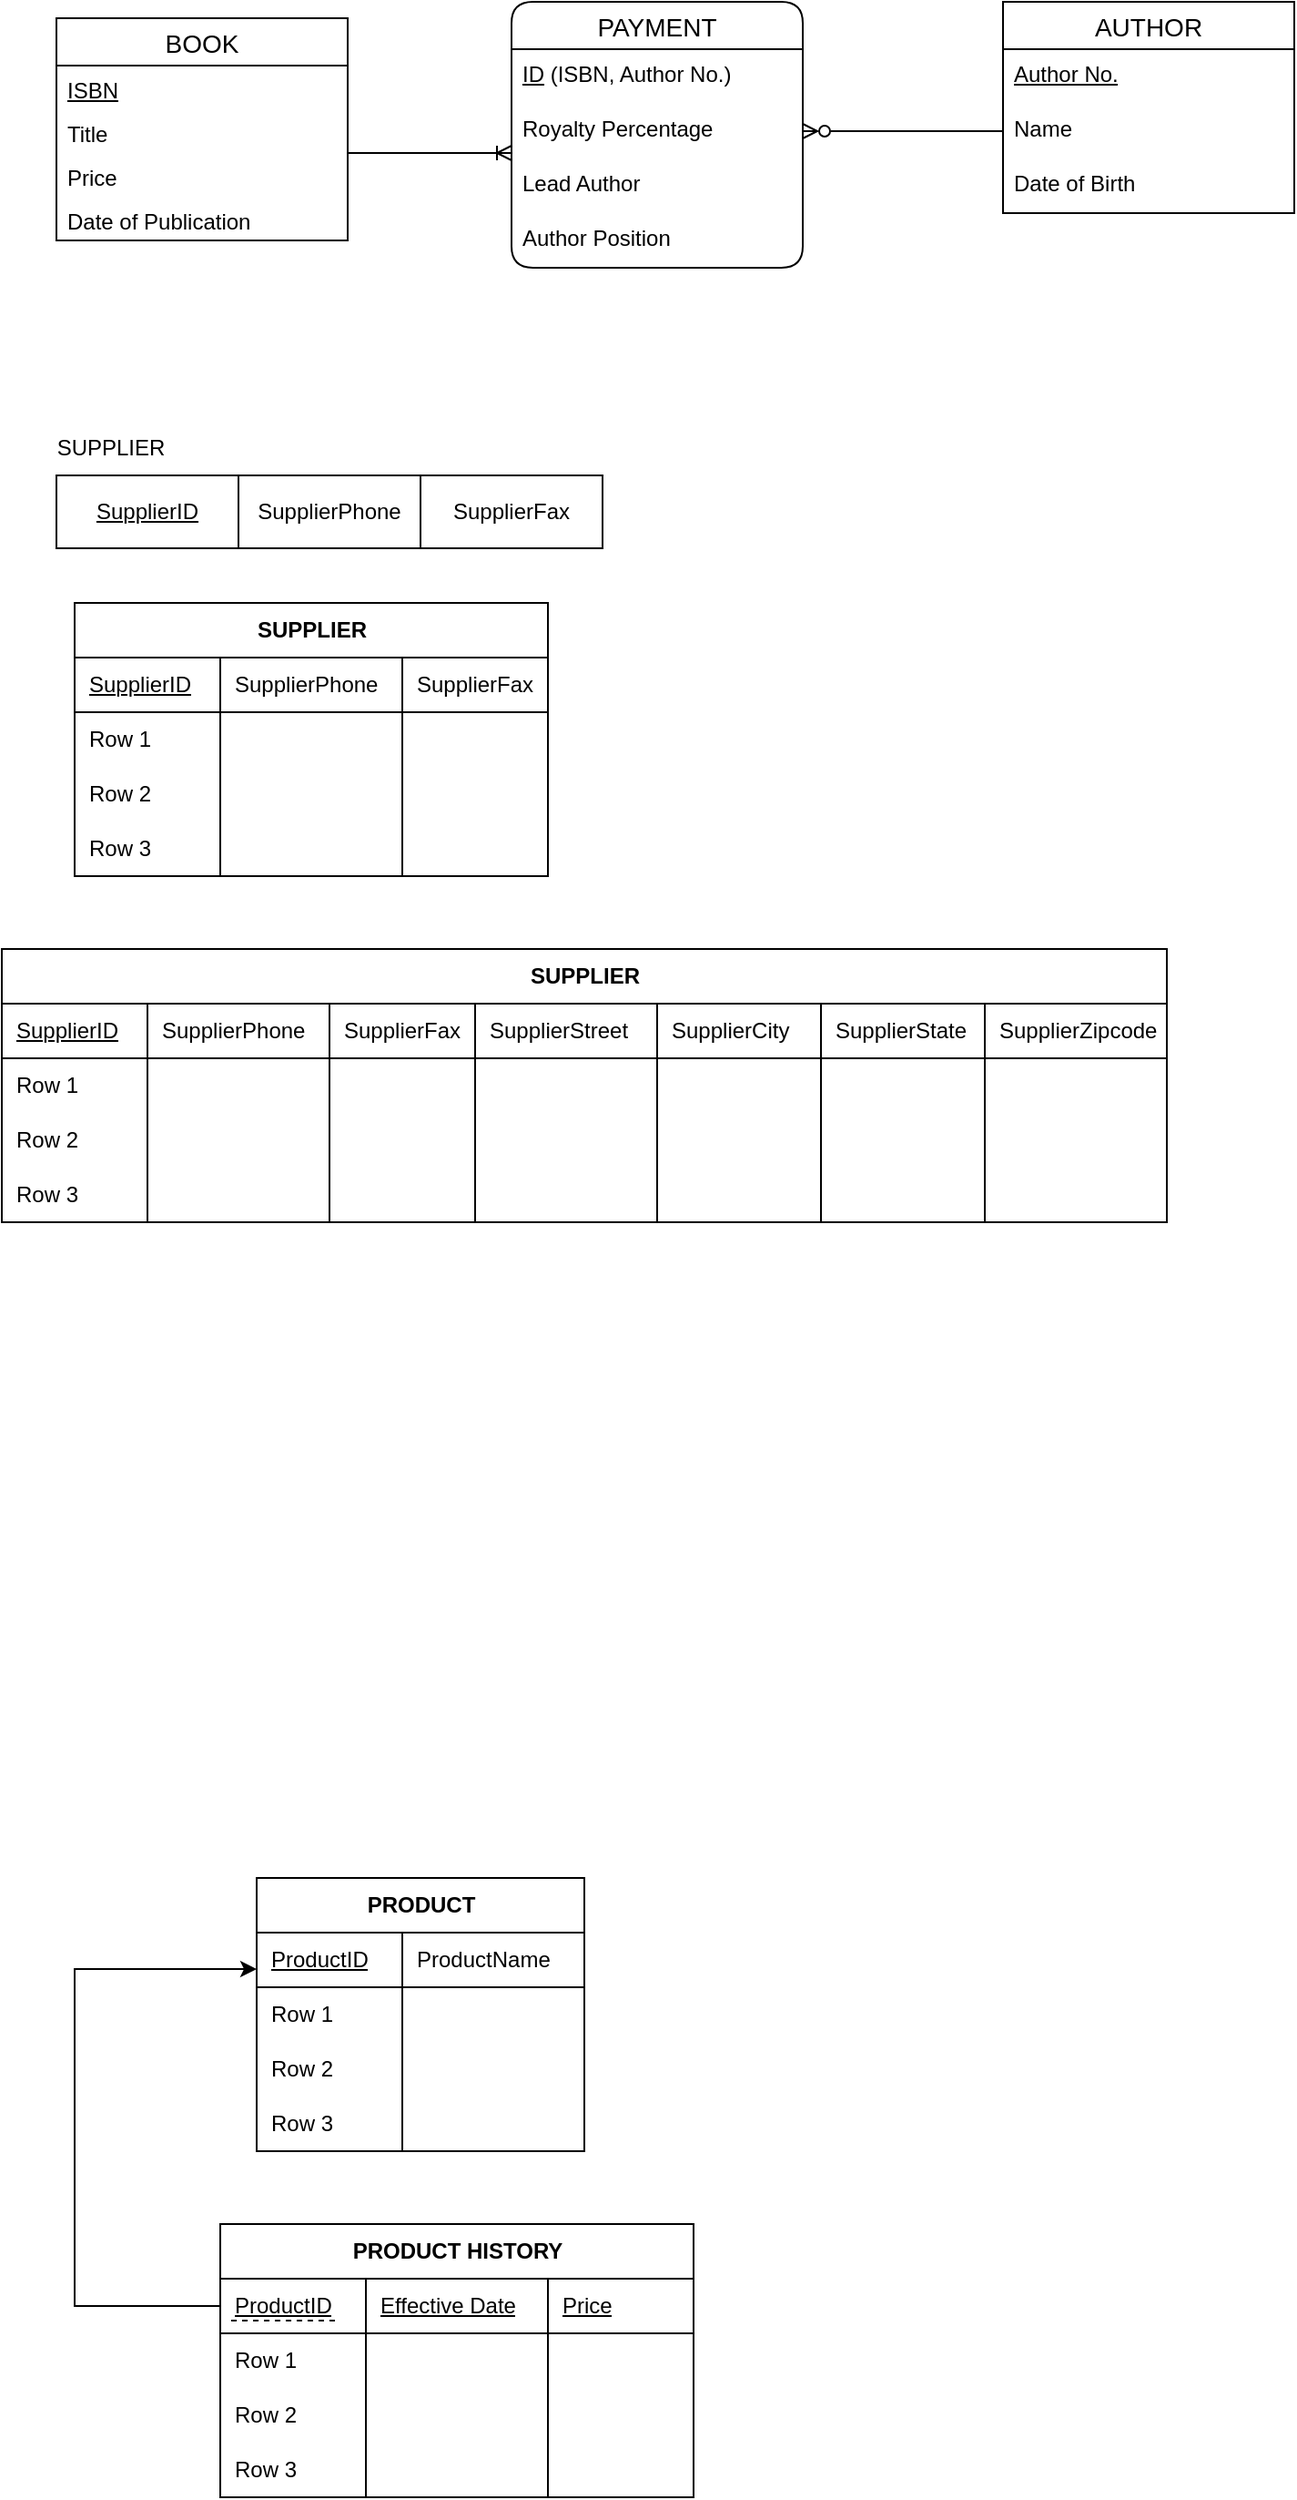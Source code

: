 <mxfile version="21.1.6" type="github">
  <diagram name="Page-1" id="uUMMuO46KKWytwelXJz7">
    <mxGraphModel dx="561" dy="362" grid="1" gridSize="10" guides="1" tooltips="1" connect="1" arrows="1" fold="1" page="1" pageScale="1" pageWidth="850" pageHeight="1100" math="0" shadow="0">
      <root>
        <mxCell id="0" />
        <mxCell id="1" parent="0" />
        <mxCell id="sOw0Aaf-nVrQNHHMDp59-1" value="BOOK" style="swimlane;fontStyle=0;childLayout=stackLayout;horizontal=1;startSize=26;horizontalStack=0;resizeParent=1;resizeParentMax=0;resizeLast=0;collapsible=1;marginBottom=0;align=center;fontSize=14;" vertex="1" parent="1">
          <mxGeometry x="80" y="119" width="160" height="122" as="geometry" />
        </mxCell>
        <mxCell id="sOw0Aaf-nVrQNHHMDp59-2" value="&lt;u&gt;ISBN&lt;/u&gt;" style="text;strokeColor=none;fillColor=none;spacingLeft=4;spacingRight=4;overflow=hidden;rotatable=0;points=[[0,0.5],[1,0.5]];portConstraint=eastwest;fontSize=12;whiteSpace=wrap;html=1;" vertex="1" parent="sOw0Aaf-nVrQNHHMDp59-1">
          <mxGeometry y="26" width="160" height="24" as="geometry" />
        </mxCell>
        <mxCell id="sOw0Aaf-nVrQNHHMDp59-3" value="Title" style="text;strokeColor=none;fillColor=none;spacingLeft=4;spacingRight=4;overflow=hidden;rotatable=0;points=[[0,0.5],[1,0.5]];portConstraint=eastwest;fontSize=12;whiteSpace=wrap;html=1;" vertex="1" parent="sOw0Aaf-nVrQNHHMDp59-1">
          <mxGeometry y="50" width="160" height="24" as="geometry" />
        </mxCell>
        <mxCell id="sOw0Aaf-nVrQNHHMDp59-4" value="Price&lt;br&gt;" style="text;strokeColor=none;fillColor=none;spacingLeft=4;spacingRight=4;overflow=hidden;rotatable=0;points=[[0,0.5],[1,0.5]];portConstraint=eastwest;fontSize=12;whiteSpace=wrap;html=1;" vertex="1" parent="sOw0Aaf-nVrQNHHMDp59-1">
          <mxGeometry y="74" width="160" height="24" as="geometry" />
        </mxCell>
        <mxCell id="sOw0Aaf-nVrQNHHMDp59-5" value="Date of Publication" style="text;strokeColor=none;fillColor=none;spacingLeft=4;spacingRight=4;overflow=hidden;rotatable=0;points=[[0,0.5],[1,0.5]];portConstraint=eastwest;fontSize=12;whiteSpace=wrap;html=1;" vertex="1" parent="sOw0Aaf-nVrQNHHMDp59-1">
          <mxGeometry y="98" width="160" height="24" as="geometry" />
        </mxCell>
        <mxCell id="sOw0Aaf-nVrQNHHMDp59-6" value="AUTHOR" style="swimlane;fontStyle=0;childLayout=stackLayout;horizontal=1;startSize=26;horizontalStack=0;resizeParent=1;resizeParentMax=0;resizeLast=0;collapsible=1;marginBottom=0;align=center;fontSize=14;" vertex="1" parent="1">
          <mxGeometry x="600" y="110" width="160" height="116" as="geometry" />
        </mxCell>
        <mxCell id="sOw0Aaf-nVrQNHHMDp59-7" value="Author No." style="text;strokeColor=none;fillColor=none;spacingLeft=4;spacingRight=4;overflow=hidden;rotatable=0;points=[[0,0.5],[1,0.5]];portConstraint=eastwest;fontSize=12;whiteSpace=wrap;html=1;fontStyle=4" vertex="1" parent="sOw0Aaf-nVrQNHHMDp59-6">
          <mxGeometry y="26" width="160" height="30" as="geometry" />
        </mxCell>
        <mxCell id="sOw0Aaf-nVrQNHHMDp59-8" value="Name" style="text;strokeColor=none;fillColor=none;spacingLeft=4;spacingRight=4;overflow=hidden;rotatable=0;points=[[0,0.5],[1,0.5]];portConstraint=eastwest;fontSize=12;whiteSpace=wrap;html=1;" vertex="1" parent="sOw0Aaf-nVrQNHHMDp59-6">
          <mxGeometry y="56" width="160" height="30" as="geometry" />
        </mxCell>
        <mxCell id="sOw0Aaf-nVrQNHHMDp59-9" value="Date of Birth" style="text;strokeColor=none;fillColor=none;spacingLeft=4;spacingRight=4;overflow=hidden;rotatable=0;points=[[0,0.5],[1,0.5]];portConstraint=eastwest;fontSize=12;whiteSpace=wrap;html=1;" vertex="1" parent="sOw0Aaf-nVrQNHHMDp59-6">
          <mxGeometry y="86" width="160" height="30" as="geometry" />
        </mxCell>
        <mxCell id="sOw0Aaf-nVrQNHHMDp59-12" value="PAYMENT" style="swimlane;fontStyle=0;childLayout=stackLayout;horizontal=1;startSize=26;horizontalStack=0;resizeParent=1;resizeParentMax=0;resizeLast=0;collapsible=1;marginBottom=0;align=center;fontSize=14;rounded=1;" vertex="1" parent="1">
          <mxGeometry x="330" y="110" width="160" height="146" as="geometry" />
        </mxCell>
        <mxCell id="sOw0Aaf-nVrQNHHMDp59-19" value="&lt;u&gt;ID&lt;/u&gt; (ISBN, Author No.)" style="text;strokeColor=none;fillColor=none;spacingLeft=4;spacingRight=4;overflow=hidden;rotatable=0;points=[[0,0.5],[1,0.5]];portConstraint=eastwest;fontSize=12;whiteSpace=wrap;html=1;" vertex="1" parent="sOw0Aaf-nVrQNHHMDp59-12">
          <mxGeometry y="26" width="160" height="30" as="geometry" />
        </mxCell>
        <mxCell id="sOw0Aaf-nVrQNHHMDp59-13" value="Royalty Percentage" style="text;strokeColor=none;fillColor=none;spacingLeft=4;spacingRight=4;overflow=hidden;rotatable=0;points=[[0,0.5],[1,0.5]];portConstraint=eastwest;fontSize=12;whiteSpace=wrap;html=1;" vertex="1" parent="sOw0Aaf-nVrQNHHMDp59-12">
          <mxGeometry y="56" width="160" height="30" as="geometry" />
        </mxCell>
        <mxCell id="sOw0Aaf-nVrQNHHMDp59-14" value="Lead Author" style="text;strokeColor=none;fillColor=none;spacingLeft=4;spacingRight=4;overflow=hidden;rotatable=0;points=[[0,0.5],[1,0.5]];portConstraint=eastwest;fontSize=12;whiteSpace=wrap;html=1;" vertex="1" parent="sOw0Aaf-nVrQNHHMDp59-12">
          <mxGeometry y="86" width="160" height="30" as="geometry" />
        </mxCell>
        <mxCell id="sOw0Aaf-nVrQNHHMDp59-15" value="Author Position" style="text;strokeColor=none;fillColor=none;spacingLeft=4;spacingRight=4;overflow=hidden;rotatable=0;points=[[0,0.5],[1,0.5]];portConstraint=eastwest;fontSize=12;whiteSpace=wrap;html=1;" vertex="1" parent="sOw0Aaf-nVrQNHHMDp59-12">
          <mxGeometry y="116" width="160" height="30" as="geometry" />
        </mxCell>
        <mxCell id="sOw0Aaf-nVrQNHHMDp59-16" style="edgeStyle=orthogonalEdgeStyle;rounded=0;orthogonalLoop=1;jettySize=auto;html=1;endArrow=ERoneToMany;endFill=0;exitX=1;exitY=0.137;exitDx=0;exitDy=0;exitPerimeter=0;" edge="1" parent="1" source="sOw0Aaf-nVrQNHHMDp59-4">
          <mxGeometry relative="1" as="geometry">
            <mxPoint x="330" y="193" as="targetPoint" />
            <Array as="points">
              <mxPoint x="240" y="193" />
            </Array>
          </mxGeometry>
        </mxCell>
        <mxCell id="sOw0Aaf-nVrQNHHMDp59-17" style="edgeStyle=orthogonalEdgeStyle;rounded=0;orthogonalLoop=1;jettySize=auto;html=1;entryX=1;entryY=0.5;entryDx=0;entryDy=0;endArrow=ERzeroToMany;endFill=0;exitX=0;exitY=0.5;exitDx=0;exitDy=0;" edge="1" parent="1" source="sOw0Aaf-nVrQNHHMDp59-8" target="sOw0Aaf-nVrQNHHMDp59-13">
          <mxGeometry relative="1" as="geometry" />
        </mxCell>
        <mxCell id="sOw0Aaf-nVrQNHHMDp59-21" value="&lt;u&gt;SupplierID&lt;/u&gt;" style="whiteSpace=wrap;html=1;align=center;" vertex="1" parent="1">
          <mxGeometry x="80" y="370" width="100" height="40" as="geometry" />
        </mxCell>
        <mxCell id="sOw0Aaf-nVrQNHHMDp59-22" value="SupplierPhone" style="whiteSpace=wrap;html=1;align=center;" vertex="1" parent="1">
          <mxGeometry x="180" y="370" width="100" height="40" as="geometry" />
        </mxCell>
        <mxCell id="sOw0Aaf-nVrQNHHMDp59-23" value="SupplierFax" style="whiteSpace=wrap;html=1;align=center;" vertex="1" parent="1">
          <mxGeometry x="280" y="370" width="100" height="40" as="geometry" />
        </mxCell>
        <mxCell id="sOw0Aaf-nVrQNHHMDp59-25" value="SUPPLIER" style="text;html=1;strokeColor=none;fillColor=none;align=center;verticalAlign=middle;whiteSpace=wrap;rounded=0;" vertex="1" parent="1">
          <mxGeometry x="80" y="340" width="60" height="30" as="geometry" />
        </mxCell>
        <mxCell id="sOw0Aaf-nVrQNHHMDp59-26" value="PRODUCT" style="shape=table;startSize=30;container=1;collapsible=1;childLayout=tableLayout;fixedRows=1;rowLines=0;fontStyle=1;align=center;resizeLast=1;html=1;" vertex="1" parent="1">
          <mxGeometry x="190" y="1140" width="180" height="150" as="geometry" />
        </mxCell>
        <mxCell id="sOw0Aaf-nVrQNHHMDp59-27" value="" style="shape=tableRow;horizontal=0;startSize=0;swimlaneHead=0;swimlaneBody=0;fillColor=none;collapsible=0;dropTarget=0;points=[[0,0.5],[1,0.5]];portConstraint=eastwest;top=0;left=0;right=0;bottom=1;" vertex="1" parent="sOw0Aaf-nVrQNHHMDp59-26">
          <mxGeometry y="30" width="180" height="30" as="geometry" />
        </mxCell>
        <mxCell id="sOw0Aaf-nVrQNHHMDp59-29" value="&lt;u style=&quot;border-color: var(--border-color); font-weight: 400; text-align: center;&quot;&gt;ProductID&lt;/u&gt;" style="shape=partialRectangle;connectable=0;fillColor=none;top=0;left=0;bottom=0;right=0;align=left;spacingLeft=6;fontStyle=5;overflow=hidden;whiteSpace=wrap;html=1;" vertex="1" parent="sOw0Aaf-nVrQNHHMDp59-27">
          <mxGeometry width="80" height="30" as="geometry">
            <mxRectangle width="80" height="30" as="alternateBounds" />
          </mxGeometry>
        </mxCell>
        <mxCell id="sOw0Aaf-nVrQNHHMDp59-43" value="&lt;span style=&quot;&quot;&gt;ProductName&lt;/span&gt;" style="shape=partialRectangle;connectable=0;fillColor=none;top=0;left=0;bottom=0;right=0;align=left;spacingLeft=6;fontStyle=0;overflow=hidden;whiteSpace=wrap;html=1;" vertex="1" parent="sOw0Aaf-nVrQNHHMDp59-27">
          <mxGeometry x="80" width="100" height="30" as="geometry">
            <mxRectangle width="100" height="30" as="alternateBounds" />
          </mxGeometry>
        </mxCell>
        <mxCell id="sOw0Aaf-nVrQNHHMDp59-30" value="" style="shape=tableRow;horizontal=0;startSize=0;swimlaneHead=0;swimlaneBody=0;fillColor=none;collapsible=0;dropTarget=0;points=[[0,0.5],[1,0.5]];portConstraint=eastwest;top=0;left=0;right=0;bottom=0;" vertex="1" parent="sOw0Aaf-nVrQNHHMDp59-26">
          <mxGeometry y="60" width="180" height="30" as="geometry" />
        </mxCell>
        <mxCell id="sOw0Aaf-nVrQNHHMDp59-32" value="Row 1" style="shape=partialRectangle;connectable=0;fillColor=none;top=0;left=0;bottom=0;right=0;align=left;spacingLeft=6;overflow=hidden;whiteSpace=wrap;html=1;" vertex="1" parent="sOw0Aaf-nVrQNHHMDp59-30">
          <mxGeometry width="80" height="30" as="geometry">
            <mxRectangle width="80" height="30" as="alternateBounds" />
          </mxGeometry>
        </mxCell>
        <mxCell id="sOw0Aaf-nVrQNHHMDp59-44" style="shape=partialRectangle;connectable=0;fillColor=none;top=0;left=0;bottom=0;right=0;align=left;spacingLeft=6;overflow=hidden;whiteSpace=wrap;html=1;" vertex="1" parent="sOw0Aaf-nVrQNHHMDp59-30">
          <mxGeometry x="80" width="100" height="30" as="geometry">
            <mxRectangle width="100" height="30" as="alternateBounds" />
          </mxGeometry>
        </mxCell>
        <mxCell id="sOw0Aaf-nVrQNHHMDp59-33" value="" style="shape=tableRow;horizontal=0;startSize=0;swimlaneHead=0;swimlaneBody=0;fillColor=none;collapsible=0;dropTarget=0;points=[[0,0.5],[1,0.5]];portConstraint=eastwest;top=0;left=0;right=0;bottom=0;" vertex="1" parent="sOw0Aaf-nVrQNHHMDp59-26">
          <mxGeometry y="90" width="180" height="30" as="geometry" />
        </mxCell>
        <mxCell id="sOw0Aaf-nVrQNHHMDp59-35" value="Row 2" style="shape=partialRectangle;connectable=0;fillColor=none;top=0;left=0;bottom=0;right=0;align=left;spacingLeft=6;overflow=hidden;whiteSpace=wrap;html=1;" vertex="1" parent="sOw0Aaf-nVrQNHHMDp59-33">
          <mxGeometry width="80" height="30" as="geometry">
            <mxRectangle width="80" height="30" as="alternateBounds" />
          </mxGeometry>
        </mxCell>
        <mxCell id="sOw0Aaf-nVrQNHHMDp59-45" style="shape=partialRectangle;connectable=0;fillColor=none;top=0;left=0;bottom=0;right=0;align=left;spacingLeft=6;overflow=hidden;whiteSpace=wrap;html=1;" vertex="1" parent="sOw0Aaf-nVrQNHHMDp59-33">
          <mxGeometry x="80" width="100" height="30" as="geometry">
            <mxRectangle width="100" height="30" as="alternateBounds" />
          </mxGeometry>
        </mxCell>
        <mxCell id="sOw0Aaf-nVrQNHHMDp59-36" value="" style="shape=tableRow;horizontal=0;startSize=0;swimlaneHead=0;swimlaneBody=0;fillColor=none;collapsible=0;dropTarget=0;points=[[0,0.5],[1,0.5]];portConstraint=eastwest;top=0;left=0;right=0;bottom=0;" vertex="1" parent="sOw0Aaf-nVrQNHHMDp59-26">
          <mxGeometry y="120" width="180" height="30" as="geometry" />
        </mxCell>
        <mxCell id="sOw0Aaf-nVrQNHHMDp59-38" value="Row 3" style="shape=partialRectangle;connectable=0;fillColor=none;top=0;left=0;bottom=0;right=0;align=left;spacingLeft=6;overflow=hidden;whiteSpace=wrap;html=1;" vertex="1" parent="sOw0Aaf-nVrQNHHMDp59-36">
          <mxGeometry width="80" height="30" as="geometry">
            <mxRectangle width="80" height="30" as="alternateBounds" />
          </mxGeometry>
        </mxCell>
        <mxCell id="sOw0Aaf-nVrQNHHMDp59-46" style="shape=partialRectangle;connectable=0;fillColor=none;top=0;left=0;bottom=0;right=0;align=left;spacingLeft=6;overflow=hidden;whiteSpace=wrap;html=1;" vertex="1" parent="sOw0Aaf-nVrQNHHMDp59-36">
          <mxGeometry x="80" width="100" height="30" as="geometry">
            <mxRectangle width="100" height="30" as="alternateBounds" />
          </mxGeometry>
        </mxCell>
        <mxCell id="sOw0Aaf-nVrQNHHMDp59-47" value="SUPPLIER" style="shape=table;startSize=30;container=1;collapsible=1;childLayout=tableLayout;fixedRows=1;rowLines=0;fontStyle=1;align=center;resizeLast=1;html=1;" vertex="1" parent="1">
          <mxGeometry x="50" y="630" width="640" height="150" as="geometry">
            <mxRectangle x="50" y="630" width="100" height="30" as="alternateBounds" />
          </mxGeometry>
        </mxCell>
        <mxCell id="sOw0Aaf-nVrQNHHMDp59-48" value="" style="shape=tableRow;horizontal=0;startSize=0;swimlaneHead=0;swimlaneBody=0;fillColor=none;collapsible=0;dropTarget=0;points=[[0,0.5],[1,0.5]];portConstraint=eastwest;top=0;left=0;right=0;bottom=1;" vertex="1" parent="sOw0Aaf-nVrQNHHMDp59-47">
          <mxGeometry y="30" width="640" height="30" as="geometry" />
        </mxCell>
        <mxCell id="sOw0Aaf-nVrQNHHMDp59-49" value="&lt;u style=&quot;border-color: var(--border-color); font-weight: 400; text-align: center;&quot;&gt;SupplierID&lt;/u&gt;" style="shape=partialRectangle;connectable=0;fillColor=none;top=0;left=0;bottom=0;right=0;align=left;spacingLeft=6;fontStyle=5;overflow=hidden;whiteSpace=wrap;html=1;" vertex="1" parent="sOw0Aaf-nVrQNHHMDp59-48">
          <mxGeometry width="80" height="30" as="geometry">
            <mxRectangle width="80" height="30" as="alternateBounds" />
          </mxGeometry>
        </mxCell>
        <mxCell id="sOw0Aaf-nVrQNHHMDp59-50" value="&lt;span style=&quot;&quot;&gt;SupplierPhone&lt;/span&gt;" style="shape=partialRectangle;connectable=0;fillColor=none;top=0;left=0;bottom=0;right=0;align=left;spacingLeft=6;fontStyle=0;overflow=hidden;whiteSpace=wrap;html=1;" vertex="1" parent="sOw0Aaf-nVrQNHHMDp59-48">
          <mxGeometry x="80" width="100" height="30" as="geometry">
            <mxRectangle width="100" height="30" as="alternateBounds" />
          </mxGeometry>
        </mxCell>
        <mxCell id="sOw0Aaf-nVrQNHHMDp59-51" value="SupplierFax" style="shape=partialRectangle;connectable=0;fillColor=none;top=0;left=0;bottom=0;right=0;align=left;spacingLeft=6;fontStyle=0;overflow=hidden;whiteSpace=wrap;html=1;" vertex="1" parent="sOw0Aaf-nVrQNHHMDp59-48">
          <mxGeometry x="180" width="80" height="30" as="geometry">
            <mxRectangle width="80" height="30" as="alternateBounds" />
          </mxGeometry>
        </mxCell>
        <mxCell id="sOw0Aaf-nVrQNHHMDp59-72" value="SupplierStreet" style="shape=partialRectangle;connectable=0;fillColor=none;top=0;left=0;bottom=0;right=0;align=left;spacingLeft=6;fontStyle=0;overflow=hidden;whiteSpace=wrap;html=1;" vertex="1" parent="sOw0Aaf-nVrQNHHMDp59-48">
          <mxGeometry x="260" width="100" height="30" as="geometry">
            <mxRectangle width="100" height="30" as="alternateBounds" />
          </mxGeometry>
        </mxCell>
        <mxCell id="sOw0Aaf-nVrQNHHMDp59-68" value="SupplierCity" style="shape=partialRectangle;connectable=0;fillColor=none;top=0;left=0;bottom=0;right=0;align=left;spacingLeft=6;fontStyle=0;overflow=hidden;whiteSpace=wrap;html=1;" vertex="1" parent="sOw0Aaf-nVrQNHHMDp59-48">
          <mxGeometry x="360" width="90" height="30" as="geometry">
            <mxRectangle width="90" height="30" as="alternateBounds" />
          </mxGeometry>
        </mxCell>
        <mxCell id="sOw0Aaf-nVrQNHHMDp59-64" value="SupplierState" style="shape=partialRectangle;connectable=0;fillColor=none;top=0;left=0;bottom=0;right=0;align=left;spacingLeft=6;fontStyle=0;overflow=hidden;whiteSpace=wrap;html=1;" vertex="1" parent="sOw0Aaf-nVrQNHHMDp59-48">
          <mxGeometry x="450" width="90" height="30" as="geometry">
            <mxRectangle width="90" height="30" as="alternateBounds" />
          </mxGeometry>
        </mxCell>
        <mxCell id="sOw0Aaf-nVrQNHHMDp59-76" value="SupplierZipcode" style="shape=partialRectangle;connectable=0;fillColor=none;top=0;left=0;bottom=0;right=0;align=left;spacingLeft=6;fontStyle=0;overflow=hidden;whiteSpace=wrap;html=1;" vertex="1" parent="sOw0Aaf-nVrQNHHMDp59-48">
          <mxGeometry x="540" width="100" height="30" as="geometry">
            <mxRectangle width="100" height="30" as="alternateBounds" />
          </mxGeometry>
        </mxCell>
        <mxCell id="sOw0Aaf-nVrQNHHMDp59-52" value="" style="shape=tableRow;horizontal=0;startSize=0;swimlaneHead=0;swimlaneBody=0;fillColor=none;collapsible=0;dropTarget=0;points=[[0,0.5],[1,0.5]];portConstraint=eastwest;top=0;left=0;right=0;bottom=0;" vertex="1" parent="sOw0Aaf-nVrQNHHMDp59-47">
          <mxGeometry y="60" width="640" height="30" as="geometry" />
        </mxCell>
        <mxCell id="sOw0Aaf-nVrQNHHMDp59-53" value="Row 1" style="shape=partialRectangle;connectable=0;fillColor=none;top=0;left=0;bottom=0;right=0;align=left;spacingLeft=6;overflow=hidden;whiteSpace=wrap;html=1;" vertex="1" parent="sOw0Aaf-nVrQNHHMDp59-52">
          <mxGeometry width="80" height="30" as="geometry">
            <mxRectangle width="80" height="30" as="alternateBounds" />
          </mxGeometry>
        </mxCell>
        <mxCell id="sOw0Aaf-nVrQNHHMDp59-54" style="shape=partialRectangle;connectable=0;fillColor=none;top=0;left=0;bottom=0;right=0;align=left;spacingLeft=6;overflow=hidden;whiteSpace=wrap;html=1;" vertex="1" parent="sOw0Aaf-nVrQNHHMDp59-52">
          <mxGeometry x="80" width="100" height="30" as="geometry">
            <mxRectangle width="100" height="30" as="alternateBounds" />
          </mxGeometry>
        </mxCell>
        <mxCell id="sOw0Aaf-nVrQNHHMDp59-55" style="shape=partialRectangle;connectable=0;fillColor=none;top=0;left=0;bottom=0;right=0;align=left;spacingLeft=6;overflow=hidden;whiteSpace=wrap;html=1;" vertex="1" parent="sOw0Aaf-nVrQNHHMDp59-52">
          <mxGeometry x="180" width="80" height="30" as="geometry">
            <mxRectangle width="80" height="30" as="alternateBounds" />
          </mxGeometry>
        </mxCell>
        <mxCell id="sOw0Aaf-nVrQNHHMDp59-73" style="shape=partialRectangle;connectable=0;fillColor=none;top=0;left=0;bottom=0;right=0;align=left;spacingLeft=6;overflow=hidden;whiteSpace=wrap;html=1;" vertex="1" parent="sOw0Aaf-nVrQNHHMDp59-52">
          <mxGeometry x="260" width="100" height="30" as="geometry">
            <mxRectangle width="100" height="30" as="alternateBounds" />
          </mxGeometry>
        </mxCell>
        <mxCell id="sOw0Aaf-nVrQNHHMDp59-69" style="shape=partialRectangle;connectable=0;fillColor=none;top=0;left=0;bottom=0;right=0;align=left;spacingLeft=6;overflow=hidden;whiteSpace=wrap;html=1;" vertex="1" parent="sOw0Aaf-nVrQNHHMDp59-52">
          <mxGeometry x="360" width="90" height="30" as="geometry">
            <mxRectangle width="90" height="30" as="alternateBounds" />
          </mxGeometry>
        </mxCell>
        <mxCell id="sOw0Aaf-nVrQNHHMDp59-65" style="shape=partialRectangle;connectable=0;fillColor=none;top=0;left=0;bottom=0;right=0;align=left;spacingLeft=6;overflow=hidden;whiteSpace=wrap;html=1;" vertex="1" parent="sOw0Aaf-nVrQNHHMDp59-52">
          <mxGeometry x="450" width="90" height="30" as="geometry">
            <mxRectangle width="90" height="30" as="alternateBounds" />
          </mxGeometry>
        </mxCell>
        <mxCell id="sOw0Aaf-nVrQNHHMDp59-77" style="shape=partialRectangle;connectable=0;fillColor=none;top=0;left=0;bottom=0;right=0;align=left;spacingLeft=6;overflow=hidden;whiteSpace=wrap;html=1;" vertex="1" parent="sOw0Aaf-nVrQNHHMDp59-52">
          <mxGeometry x="540" width="100" height="30" as="geometry">
            <mxRectangle width="100" height="30" as="alternateBounds" />
          </mxGeometry>
        </mxCell>
        <mxCell id="sOw0Aaf-nVrQNHHMDp59-56" value="" style="shape=tableRow;horizontal=0;startSize=0;swimlaneHead=0;swimlaneBody=0;fillColor=none;collapsible=0;dropTarget=0;points=[[0,0.5],[1,0.5]];portConstraint=eastwest;top=0;left=0;right=0;bottom=0;" vertex="1" parent="sOw0Aaf-nVrQNHHMDp59-47">
          <mxGeometry y="90" width="640" height="30" as="geometry" />
        </mxCell>
        <mxCell id="sOw0Aaf-nVrQNHHMDp59-57" value="Row 2" style="shape=partialRectangle;connectable=0;fillColor=none;top=0;left=0;bottom=0;right=0;align=left;spacingLeft=6;overflow=hidden;whiteSpace=wrap;html=1;" vertex="1" parent="sOw0Aaf-nVrQNHHMDp59-56">
          <mxGeometry width="80" height="30" as="geometry">
            <mxRectangle width="80" height="30" as="alternateBounds" />
          </mxGeometry>
        </mxCell>
        <mxCell id="sOw0Aaf-nVrQNHHMDp59-58" style="shape=partialRectangle;connectable=0;fillColor=none;top=0;left=0;bottom=0;right=0;align=left;spacingLeft=6;overflow=hidden;whiteSpace=wrap;html=1;" vertex="1" parent="sOw0Aaf-nVrQNHHMDp59-56">
          <mxGeometry x="80" width="100" height="30" as="geometry">
            <mxRectangle width="100" height="30" as="alternateBounds" />
          </mxGeometry>
        </mxCell>
        <mxCell id="sOw0Aaf-nVrQNHHMDp59-59" style="shape=partialRectangle;connectable=0;fillColor=none;top=0;left=0;bottom=0;right=0;align=left;spacingLeft=6;overflow=hidden;whiteSpace=wrap;html=1;" vertex="1" parent="sOw0Aaf-nVrQNHHMDp59-56">
          <mxGeometry x="180" width="80" height="30" as="geometry">
            <mxRectangle width="80" height="30" as="alternateBounds" />
          </mxGeometry>
        </mxCell>
        <mxCell id="sOw0Aaf-nVrQNHHMDp59-74" style="shape=partialRectangle;connectable=0;fillColor=none;top=0;left=0;bottom=0;right=0;align=left;spacingLeft=6;overflow=hidden;whiteSpace=wrap;html=1;" vertex="1" parent="sOw0Aaf-nVrQNHHMDp59-56">
          <mxGeometry x="260" width="100" height="30" as="geometry">
            <mxRectangle width="100" height="30" as="alternateBounds" />
          </mxGeometry>
        </mxCell>
        <mxCell id="sOw0Aaf-nVrQNHHMDp59-70" style="shape=partialRectangle;connectable=0;fillColor=none;top=0;left=0;bottom=0;right=0;align=left;spacingLeft=6;overflow=hidden;whiteSpace=wrap;html=1;" vertex="1" parent="sOw0Aaf-nVrQNHHMDp59-56">
          <mxGeometry x="360" width="90" height="30" as="geometry">
            <mxRectangle width="90" height="30" as="alternateBounds" />
          </mxGeometry>
        </mxCell>
        <mxCell id="sOw0Aaf-nVrQNHHMDp59-66" style="shape=partialRectangle;connectable=0;fillColor=none;top=0;left=0;bottom=0;right=0;align=left;spacingLeft=6;overflow=hidden;whiteSpace=wrap;html=1;" vertex="1" parent="sOw0Aaf-nVrQNHHMDp59-56">
          <mxGeometry x="450" width="90" height="30" as="geometry">
            <mxRectangle width="90" height="30" as="alternateBounds" />
          </mxGeometry>
        </mxCell>
        <mxCell id="sOw0Aaf-nVrQNHHMDp59-78" style="shape=partialRectangle;connectable=0;fillColor=none;top=0;left=0;bottom=0;right=0;align=left;spacingLeft=6;overflow=hidden;whiteSpace=wrap;html=1;" vertex="1" parent="sOw0Aaf-nVrQNHHMDp59-56">
          <mxGeometry x="540" width="100" height="30" as="geometry">
            <mxRectangle width="100" height="30" as="alternateBounds" />
          </mxGeometry>
        </mxCell>
        <mxCell id="sOw0Aaf-nVrQNHHMDp59-60" value="" style="shape=tableRow;horizontal=0;startSize=0;swimlaneHead=0;swimlaneBody=0;fillColor=none;collapsible=0;dropTarget=0;points=[[0,0.5],[1,0.5]];portConstraint=eastwest;top=0;left=0;right=0;bottom=0;" vertex="1" parent="sOw0Aaf-nVrQNHHMDp59-47">
          <mxGeometry y="120" width="640" height="30" as="geometry" />
        </mxCell>
        <mxCell id="sOw0Aaf-nVrQNHHMDp59-61" value="Row 3" style="shape=partialRectangle;connectable=0;fillColor=none;top=0;left=0;bottom=0;right=0;align=left;spacingLeft=6;overflow=hidden;whiteSpace=wrap;html=1;" vertex="1" parent="sOw0Aaf-nVrQNHHMDp59-60">
          <mxGeometry width="80" height="30" as="geometry">
            <mxRectangle width="80" height="30" as="alternateBounds" />
          </mxGeometry>
        </mxCell>
        <mxCell id="sOw0Aaf-nVrQNHHMDp59-62" style="shape=partialRectangle;connectable=0;fillColor=none;top=0;left=0;bottom=0;right=0;align=left;spacingLeft=6;overflow=hidden;whiteSpace=wrap;html=1;" vertex="1" parent="sOw0Aaf-nVrQNHHMDp59-60">
          <mxGeometry x="80" width="100" height="30" as="geometry">
            <mxRectangle width="100" height="30" as="alternateBounds" />
          </mxGeometry>
        </mxCell>
        <mxCell id="sOw0Aaf-nVrQNHHMDp59-63" style="shape=partialRectangle;connectable=0;fillColor=none;top=0;left=0;bottom=0;right=0;align=left;spacingLeft=6;overflow=hidden;whiteSpace=wrap;html=1;" vertex="1" parent="sOw0Aaf-nVrQNHHMDp59-60">
          <mxGeometry x="180" width="80" height="30" as="geometry">
            <mxRectangle width="80" height="30" as="alternateBounds" />
          </mxGeometry>
        </mxCell>
        <mxCell id="sOw0Aaf-nVrQNHHMDp59-75" style="shape=partialRectangle;connectable=0;fillColor=none;top=0;left=0;bottom=0;right=0;align=left;spacingLeft=6;overflow=hidden;whiteSpace=wrap;html=1;" vertex="1" parent="sOw0Aaf-nVrQNHHMDp59-60">
          <mxGeometry x="260" width="100" height="30" as="geometry">
            <mxRectangle width="100" height="30" as="alternateBounds" />
          </mxGeometry>
        </mxCell>
        <mxCell id="sOw0Aaf-nVrQNHHMDp59-71" style="shape=partialRectangle;connectable=0;fillColor=none;top=0;left=0;bottom=0;right=0;align=left;spacingLeft=6;overflow=hidden;whiteSpace=wrap;html=1;" vertex="1" parent="sOw0Aaf-nVrQNHHMDp59-60">
          <mxGeometry x="360" width="90" height="30" as="geometry">
            <mxRectangle width="90" height="30" as="alternateBounds" />
          </mxGeometry>
        </mxCell>
        <mxCell id="sOw0Aaf-nVrQNHHMDp59-67" style="shape=partialRectangle;connectable=0;fillColor=none;top=0;left=0;bottom=0;right=0;align=left;spacingLeft=6;overflow=hidden;whiteSpace=wrap;html=1;" vertex="1" parent="sOw0Aaf-nVrQNHHMDp59-60">
          <mxGeometry x="450" width="90" height="30" as="geometry">
            <mxRectangle width="90" height="30" as="alternateBounds" />
          </mxGeometry>
        </mxCell>
        <mxCell id="sOw0Aaf-nVrQNHHMDp59-79" style="shape=partialRectangle;connectable=0;fillColor=none;top=0;left=0;bottom=0;right=0;align=left;spacingLeft=6;overflow=hidden;whiteSpace=wrap;html=1;" vertex="1" parent="sOw0Aaf-nVrQNHHMDp59-60">
          <mxGeometry x="540" width="100" height="30" as="geometry">
            <mxRectangle width="100" height="30" as="alternateBounds" />
          </mxGeometry>
        </mxCell>
        <mxCell id="sOw0Aaf-nVrQNHHMDp59-80" value="SUPPLIER" style="shape=table;startSize=30;container=1;collapsible=1;childLayout=tableLayout;fixedRows=1;rowLines=0;fontStyle=1;align=center;resizeLast=1;html=1;" vertex="1" parent="1">
          <mxGeometry x="90" y="440" width="260" height="150" as="geometry" />
        </mxCell>
        <mxCell id="sOw0Aaf-nVrQNHHMDp59-81" value="" style="shape=tableRow;horizontal=0;startSize=0;swimlaneHead=0;swimlaneBody=0;fillColor=none;collapsible=0;dropTarget=0;points=[[0,0.5],[1,0.5]];portConstraint=eastwest;top=0;left=0;right=0;bottom=1;" vertex="1" parent="sOw0Aaf-nVrQNHHMDp59-80">
          <mxGeometry y="30" width="260" height="30" as="geometry" />
        </mxCell>
        <mxCell id="sOw0Aaf-nVrQNHHMDp59-82" value="&lt;u style=&quot;border-color: var(--border-color); font-weight: 400; text-align: center;&quot;&gt;SupplierID&lt;/u&gt;" style="shape=partialRectangle;connectable=0;fillColor=none;top=0;left=0;bottom=0;right=0;align=left;spacingLeft=6;fontStyle=5;overflow=hidden;whiteSpace=wrap;html=1;" vertex="1" parent="sOw0Aaf-nVrQNHHMDp59-81">
          <mxGeometry width="80" height="30" as="geometry">
            <mxRectangle width="80" height="30" as="alternateBounds" />
          </mxGeometry>
        </mxCell>
        <mxCell id="sOw0Aaf-nVrQNHHMDp59-83" value="&lt;span style=&quot;&quot;&gt;SupplierPhone&lt;/span&gt;" style="shape=partialRectangle;connectable=0;fillColor=none;top=0;left=0;bottom=0;right=0;align=left;spacingLeft=6;fontStyle=0;overflow=hidden;whiteSpace=wrap;html=1;" vertex="1" parent="sOw0Aaf-nVrQNHHMDp59-81">
          <mxGeometry x="80" width="100" height="30" as="geometry">
            <mxRectangle width="100" height="30" as="alternateBounds" />
          </mxGeometry>
        </mxCell>
        <mxCell id="sOw0Aaf-nVrQNHHMDp59-84" value="SupplierFax" style="shape=partialRectangle;connectable=0;fillColor=none;top=0;left=0;bottom=0;right=0;align=left;spacingLeft=6;fontStyle=0;overflow=hidden;whiteSpace=wrap;html=1;" vertex="1" parent="sOw0Aaf-nVrQNHHMDp59-81">
          <mxGeometry x="180" width="80" height="30" as="geometry">
            <mxRectangle width="80" height="30" as="alternateBounds" />
          </mxGeometry>
        </mxCell>
        <mxCell id="sOw0Aaf-nVrQNHHMDp59-85" value="" style="shape=tableRow;horizontal=0;startSize=0;swimlaneHead=0;swimlaneBody=0;fillColor=none;collapsible=0;dropTarget=0;points=[[0,0.5],[1,0.5]];portConstraint=eastwest;top=0;left=0;right=0;bottom=0;" vertex="1" parent="sOw0Aaf-nVrQNHHMDp59-80">
          <mxGeometry y="60" width="260" height="30" as="geometry" />
        </mxCell>
        <mxCell id="sOw0Aaf-nVrQNHHMDp59-86" value="Row 1" style="shape=partialRectangle;connectable=0;fillColor=none;top=0;left=0;bottom=0;right=0;align=left;spacingLeft=6;overflow=hidden;whiteSpace=wrap;html=1;" vertex="1" parent="sOw0Aaf-nVrQNHHMDp59-85">
          <mxGeometry width="80" height="30" as="geometry">
            <mxRectangle width="80" height="30" as="alternateBounds" />
          </mxGeometry>
        </mxCell>
        <mxCell id="sOw0Aaf-nVrQNHHMDp59-87" style="shape=partialRectangle;connectable=0;fillColor=none;top=0;left=0;bottom=0;right=0;align=left;spacingLeft=6;overflow=hidden;whiteSpace=wrap;html=1;" vertex="1" parent="sOw0Aaf-nVrQNHHMDp59-85">
          <mxGeometry x="80" width="100" height="30" as="geometry">
            <mxRectangle width="100" height="30" as="alternateBounds" />
          </mxGeometry>
        </mxCell>
        <mxCell id="sOw0Aaf-nVrQNHHMDp59-88" style="shape=partialRectangle;connectable=0;fillColor=none;top=0;left=0;bottom=0;right=0;align=left;spacingLeft=6;overflow=hidden;whiteSpace=wrap;html=1;" vertex="1" parent="sOw0Aaf-nVrQNHHMDp59-85">
          <mxGeometry x="180" width="80" height="30" as="geometry">
            <mxRectangle width="80" height="30" as="alternateBounds" />
          </mxGeometry>
        </mxCell>
        <mxCell id="sOw0Aaf-nVrQNHHMDp59-89" value="" style="shape=tableRow;horizontal=0;startSize=0;swimlaneHead=0;swimlaneBody=0;fillColor=none;collapsible=0;dropTarget=0;points=[[0,0.5],[1,0.5]];portConstraint=eastwest;top=0;left=0;right=0;bottom=0;" vertex="1" parent="sOw0Aaf-nVrQNHHMDp59-80">
          <mxGeometry y="90" width="260" height="30" as="geometry" />
        </mxCell>
        <mxCell id="sOw0Aaf-nVrQNHHMDp59-90" value="Row 2" style="shape=partialRectangle;connectable=0;fillColor=none;top=0;left=0;bottom=0;right=0;align=left;spacingLeft=6;overflow=hidden;whiteSpace=wrap;html=1;" vertex="1" parent="sOw0Aaf-nVrQNHHMDp59-89">
          <mxGeometry width="80" height="30" as="geometry">
            <mxRectangle width="80" height="30" as="alternateBounds" />
          </mxGeometry>
        </mxCell>
        <mxCell id="sOw0Aaf-nVrQNHHMDp59-91" style="shape=partialRectangle;connectable=0;fillColor=none;top=0;left=0;bottom=0;right=0;align=left;spacingLeft=6;overflow=hidden;whiteSpace=wrap;html=1;" vertex="1" parent="sOw0Aaf-nVrQNHHMDp59-89">
          <mxGeometry x="80" width="100" height="30" as="geometry">
            <mxRectangle width="100" height="30" as="alternateBounds" />
          </mxGeometry>
        </mxCell>
        <mxCell id="sOw0Aaf-nVrQNHHMDp59-92" style="shape=partialRectangle;connectable=0;fillColor=none;top=0;left=0;bottom=0;right=0;align=left;spacingLeft=6;overflow=hidden;whiteSpace=wrap;html=1;" vertex="1" parent="sOw0Aaf-nVrQNHHMDp59-89">
          <mxGeometry x="180" width="80" height="30" as="geometry">
            <mxRectangle width="80" height="30" as="alternateBounds" />
          </mxGeometry>
        </mxCell>
        <mxCell id="sOw0Aaf-nVrQNHHMDp59-93" value="" style="shape=tableRow;horizontal=0;startSize=0;swimlaneHead=0;swimlaneBody=0;fillColor=none;collapsible=0;dropTarget=0;points=[[0,0.5],[1,0.5]];portConstraint=eastwest;top=0;left=0;right=0;bottom=0;" vertex="1" parent="sOw0Aaf-nVrQNHHMDp59-80">
          <mxGeometry y="120" width="260" height="30" as="geometry" />
        </mxCell>
        <mxCell id="sOw0Aaf-nVrQNHHMDp59-94" value="Row 3" style="shape=partialRectangle;connectable=0;fillColor=none;top=0;left=0;bottom=0;right=0;align=left;spacingLeft=6;overflow=hidden;whiteSpace=wrap;html=1;" vertex="1" parent="sOw0Aaf-nVrQNHHMDp59-93">
          <mxGeometry width="80" height="30" as="geometry">
            <mxRectangle width="80" height="30" as="alternateBounds" />
          </mxGeometry>
        </mxCell>
        <mxCell id="sOw0Aaf-nVrQNHHMDp59-95" style="shape=partialRectangle;connectable=0;fillColor=none;top=0;left=0;bottom=0;right=0;align=left;spacingLeft=6;overflow=hidden;whiteSpace=wrap;html=1;" vertex="1" parent="sOw0Aaf-nVrQNHHMDp59-93">
          <mxGeometry x="80" width="100" height="30" as="geometry">
            <mxRectangle width="100" height="30" as="alternateBounds" />
          </mxGeometry>
        </mxCell>
        <mxCell id="sOw0Aaf-nVrQNHHMDp59-96" style="shape=partialRectangle;connectable=0;fillColor=none;top=0;left=0;bottom=0;right=0;align=left;spacingLeft=6;overflow=hidden;whiteSpace=wrap;html=1;" vertex="1" parent="sOw0Aaf-nVrQNHHMDp59-93">
          <mxGeometry x="180" width="80" height="30" as="geometry">
            <mxRectangle width="80" height="30" as="alternateBounds" />
          </mxGeometry>
        </mxCell>
        <mxCell id="sOw0Aaf-nVrQNHHMDp59-113" value="PRODUCT HISTORY" style="shape=table;startSize=30;container=1;collapsible=1;childLayout=tableLayout;fixedRows=1;rowLines=0;fontStyle=1;align=center;resizeLast=1;html=1;" vertex="1" parent="1">
          <mxGeometry x="170" y="1330" width="260" height="150" as="geometry" />
        </mxCell>
        <mxCell id="sOw0Aaf-nVrQNHHMDp59-114" value="" style="shape=tableRow;horizontal=0;startSize=0;swimlaneHead=0;swimlaneBody=0;fillColor=none;collapsible=0;dropTarget=0;points=[[0,0.5],[1,0.5]];portConstraint=eastwest;top=0;left=0;right=0;bottom=1;" vertex="1" parent="sOw0Aaf-nVrQNHHMDp59-113">
          <mxGeometry y="30" width="260" height="30" as="geometry" />
        </mxCell>
        <mxCell id="sOw0Aaf-nVrQNHHMDp59-115" value="&lt;u style=&quot;border-color: var(--border-color); font-weight: 400; text-align: center;&quot;&gt;ProductID&lt;/u&gt;" style="shape=partialRectangle;connectable=0;fillColor=none;top=0;left=0;bottom=0;right=0;align=left;spacingLeft=6;fontStyle=5;overflow=hidden;whiteSpace=wrap;html=1;" vertex="1" parent="sOw0Aaf-nVrQNHHMDp59-114">
          <mxGeometry width="80" height="30" as="geometry">
            <mxRectangle width="80" height="30" as="alternateBounds" />
          </mxGeometry>
        </mxCell>
        <mxCell id="sOw0Aaf-nVrQNHHMDp59-116" value="&lt;span style=&quot;&quot;&gt;&lt;u&gt;Effective Date&lt;/u&gt;&lt;/span&gt;" style="shape=partialRectangle;connectable=0;fillColor=none;top=0;left=0;bottom=0;right=0;align=left;spacingLeft=6;fontStyle=0;overflow=hidden;whiteSpace=wrap;html=1;" vertex="1" parent="sOw0Aaf-nVrQNHHMDp59-114">
          <mxGeometry x="80" width="100" height="30" as="geometry">
            <mxRectangle width="100" height="30" as="alternateBounds" />
          </mxGeometry>
        </mxCell>
        <mxCell id="sOw0Aaf-nVrQNHHMDp59-117" value="&lt;u&gt;Price&lt;/u&gt;" style="shape=partialRectangle;connectable=0;fillColor=none;top=0;left=0;bottom=0;right=0;align=left;spacingLeft=6;fontStyle=0;overflow=hidden;whiteSpace=wrap;html=1;" vertex="1" parent="sOw0Aaf-nVrQNHHMDp59-114">
          <mxGeometry x="180" width="80" height="30" as="geometry">
            <mxRectangle width="80" height="30" as="alternateBounds" />
          </mxGeometry>
        </mxCell>
        <mxCell id="sOw0Aaf-nVrQNHHMDp59-118" value="" style="shape=tableRow;horizontal=0;startSize=0;swimlaneHead=0;swimlaneBody=0;fillColor=none;collapsible=0;dropTarget=0;points=[[0,0.5],[1,0.5]];portConstraint=eastwest;top=0;left=0;right=0;bottom=0;" vertex="1" parent="sOw0Aaf-nVrQNHHMDp59-113">
          <mxGeometry y="60" width="260" height="30" as="geometry" />
        </mxCell>
        <mxCell id="sOw0Aaf-nVrQNHHMDp59-119" value="Row 1" style="shape=partialRectangle;connectable=0;fillColor=none;top=0;left=0;bottom=0;right=0;align=left;spacingLeft=6;overflow=hidden;whiteSpace=wrap;html=1;" vertex="1" parent="sOw0Aaf-nVrQNHHMDp59-118">
          <mxGeometry width="80" height="30" as="geometry">
            <mxRectangle width="80" height="30" as="alternateBounds" />
          </mxGeometry>
        </mxCell>
        <mxCell id="sOw0Aaf-nVrQNHHMDp59-120" style="shape=partialRectangle;connectable=0;fillColor=none;top=0;left=0;bottom=0;right=0;align=left;spacingLeft=6;overflow=hidden;whiteSpace=wrap;html=1;" vertex="1" parent="sOw0Aaf-nVrQNHHMDp59-118">
          <mxGeometry x="80" width="100" height="30" as="geometry">
            <mxRectangle width="100" height="30" as="alternateBounds" />
          </mxGeometry>
        </mxCell>
        <mxCell id="sOw0Aaf-nVrQNHHMDp59-121" style="shape=partialRectangle;connectable=0;fillColor=none;top=0;left=0;bottom=0;right=0;align=left;spacingLeft=6;overflow=hidden;whiteSpace=wrap;html=1;" vertex="1" parent="sOw0Aaf-nVrQNHHMDp59-118">
          <mxGeometry x="180" width="80" height="30" as="geometry">
            <mxRectangle width="80" height="30" as="alternateBounds" />
          </mxGeometry>
        </mxCell>
        <mxCell id="sOw0Aaf-nVrQNHHMDp59-122" value="" style="shape=tableRow;horizontal=0;startSize=0;swimlaneHead=0;swimlaneBody=0;fillColor=none;collapsible=0;dropTarget=0;points=[[0,0.5],[1,0.5]];portConstraint=eastwest;top=0;left=0;right=0;bottom=0;" vertex="1" parent="sOw0Aaf-nVrQNHHMDp59-113">
          <mxGeometry y="90" width="260" height="30" as="geometry" />
        </mxCell>
        <mxCell id="sOw0Aaf-nVrQNHHMDp59-123" value="Row 2" style="shape=partialRectangle;connectable=0;fillColor=none;top=0;left=0;bottom=0;right=0;align=left;spacingLeft=6;overflow=hidden;whiteSpace=wrap;html=1;" vertex="1" parent="sOw0Aaf-nVrQNHHMDp59-122">
          <mxGeometry width="80" height="30" as="geometry">
            <mxRectangle width="80" height="30" as="alternateBounds" />
          </mxGeometry>
        </mxCell>
        <mxCell id="sOw0Aaf-nVrQNHHMDp59-124" style="shape=partialRectangle;connectable=0;fillColor=none;top=0;left=0;bottom=0;right=0;align=left;spacingLeft=6;overflow=hidden;whiteSpace=wrap;html=1;" vertex="1" parent="sOw0Aaf-nVrQNHHMDp59-122">
          <mxGeometry x="80" width="100" height="30" as="geometry">
            <mxRectangle width="100" height="30" as="alternateBounds" />
          </mxGeometry>
        </mxCell>
        <mxCell id="sOw0Aaf-nVrQNHHMDp59-125" style="shape=partialRectangle;connectable=0;fillColor=none;top=0;left=0;bottom=0;right=0;align=left;spacingLeft=6;overflow=hidden;whiteSpace=wrap;html=1;" vertex="1" parent="sOw0Aaf-nVrQNHHMDp59-122">
          <mxGeometry x="180" width="80" height="30" as="geometry">
            <mxRectangle width="80" height="30" as="alternateBounds" />
          </mxGeometry>
        </mxCell>
        <mxCell id="sOw0Aaf-nVrQNHHMDp59-126" value="" style="shape=tableRow;horizontal=0;startSize=0;swimlaneHead=0;swimlaneBody=0;fillColor=none;collapsible=0;dropTarget=0;points=[[0,0.5],[1,0.5]];portConstraint=eastwest;top=0;left=0;right=0;bottom=0;" vertex="1" parent="sOw0Aaf-nVrQNHHMDp59-113">
          <mxGeometry y="120" width="260" height="30" as="geometry" />
        </mxCell>
        <mxCell id="sOw0Aaf-nVrQNHHMDp59-127" value="Row 3" style="shape=partialRectangle;connectable=0;fillColor=none;top=0;left=0;bottom=0;right=0;align=left;spacingLeft=6;overflow=hidden;whiteSpace=wrap;html=1;" vertex="1" parent="sOw0Aaf-nVrQNHHMDp59-126">
          <mxGeometry width="80" height="30" as="geometry">
            <mxRectangle width="80" height="30" as="alternateBounds" />
          </mxGeometry>
        </mxCell>
        <mxCell id="sOw0Aaf-nVrQNHHMDp59-128" style="shape=partialRectangle;connectable=0;fillColor=none;top=0;left=0;bottom=0;right=0;align=left;spacingLeft=6;overflow=hidden;whiteSpace=wrap;html=1;" vertex="1" parent="sOw0Aaf-nVrQNHHMDp59-126">
          <mxGeometry x="80" width="100" height="30" as="geometry">
            <mxRectangle width="100" height="30" as="alternateBounds" />
          </mxGeometry>
        </mxCell>
        <mxCell id="sOw0Aaf-nVrQNHHMDp59-129" style="shape=partialRectangle;connectable=0;fillColor=none;top=0;left=0;bottom=0;right=0;align=left;spacingLeft=6;overflow=hidden;whiteSpace=wrap;html=1;" vertex="1" parent="sOw0Aaf-nVrQNHHMDp59-126">
          <mxGeometry x="180" width="80" height="30" as="geometry">
            <mxRectangle width="80" height="30" as="alternateBounds" />
          </mxGeometry>
        </mxCell>
        <mxCell id="sOw0Aaf-nVrQNHHMDp59-131" value="" style="endArrow=none;dashed=1;html=1;rounded=0;jumpSize=5;" edge="1" parent="1">
          <mxGeometry width="50" height="50" relative="1" as="geometry">
            <mxPoint x="233" y="1383" as="sourcePoint" />
            <mxPoint x="176" y="1383" as="targetPoint" />
          </mxGeometry>
        </mxCell>
        <mxCell id="sOw0Aaf-nVrQNHHMDp59-132" style="edgeStyle=orthogonalEdgeStyle;rounded=0;orthogonalLoop=1;jettySize=auto;html=1;startArrow=classic;startFill=1;endArrow=none;endFill=0;entryX=0;entryY=0.5;entryDx=0;entryDy=0;" edge="1" parent="1" target="sOw0Aaf-nVrQNHHMDp59-114">
          <mxGeometry relative="1" as="geometry">
            <mxPoint x="190" y="1190" as="sourcePoint" />
            <Array as="points">
              <mxPoint x="190" y="1190" />
              <mxPoint x="90" y="1190" />
              <mxPoint x="90" y="1375" />
            </Array>
          </mxGeometry>
        </mxCell>
      </root>
    </mxGraphModel>
  </diagram>
</mxfile>
